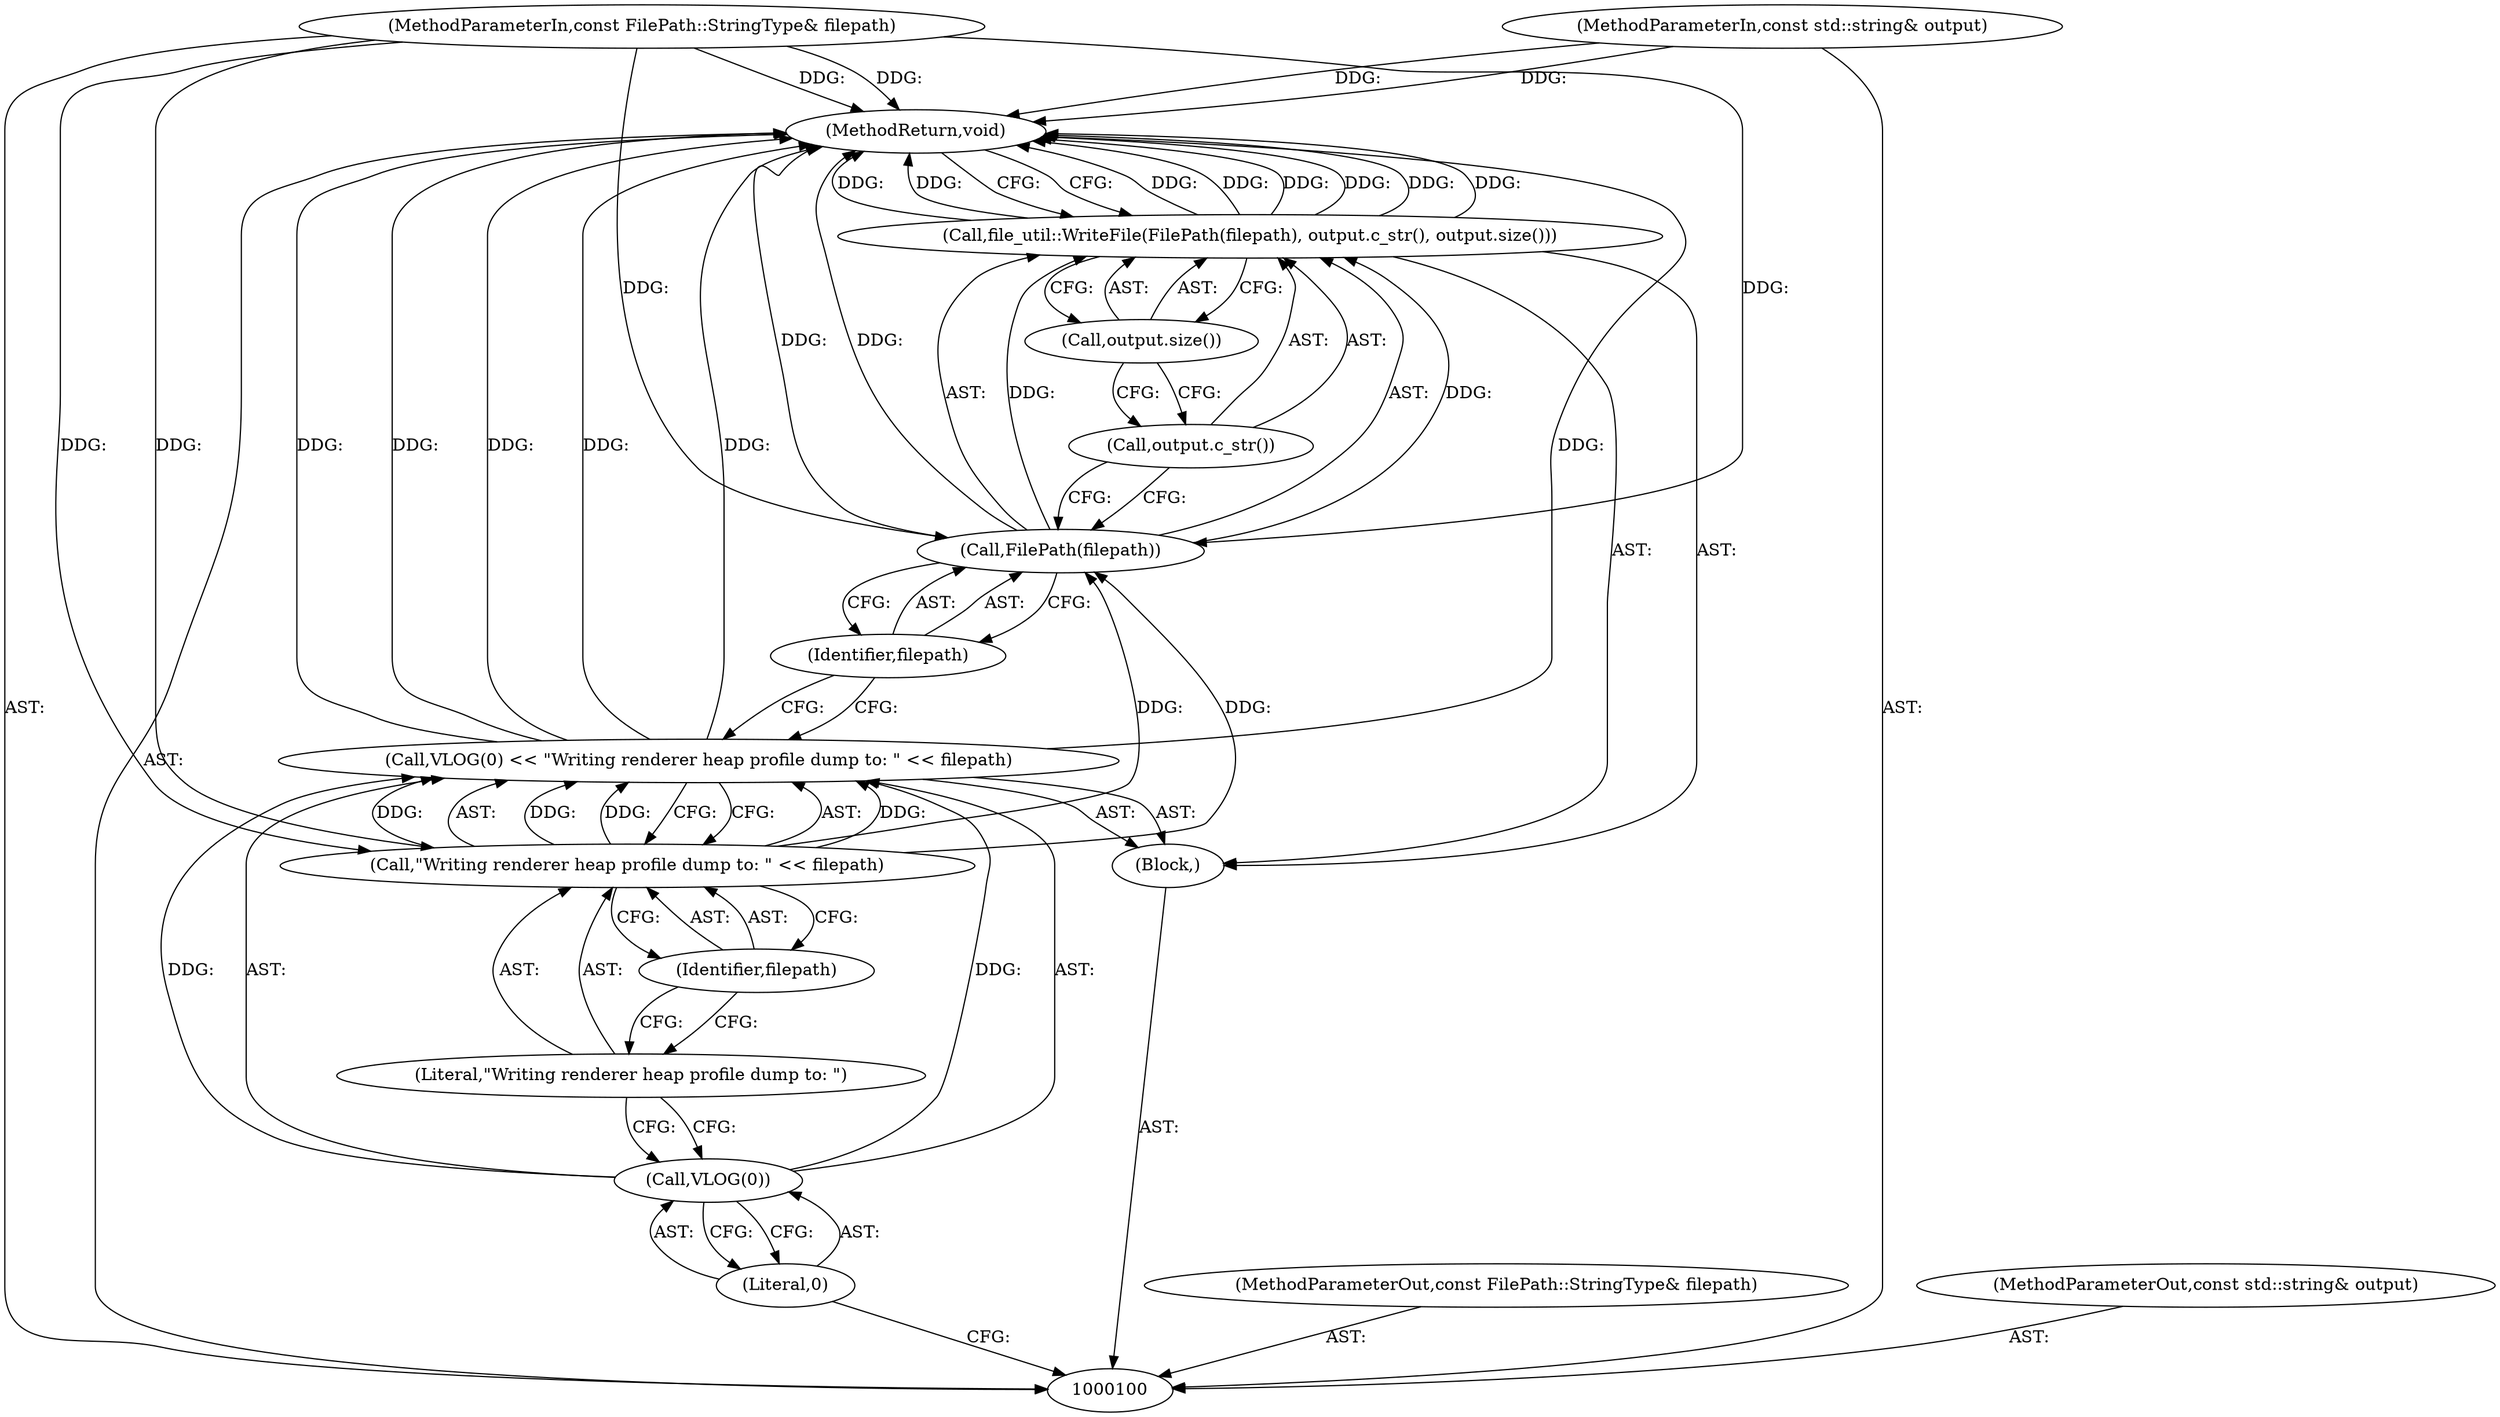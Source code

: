 digraph "1_Chrome_7bc64304a46b76928da4149693bb4e60907e54c8_0" {
"1000115" [label="(MethodReturn,void)"];
"1000101" [label="(MethodParameterIn,const FilePath::StringType& filepath)"];
"1000147" [label="(MethodParameterOut,const FilePath::StringType& filepath)"];
"1000103" [label="(Block,)"];
"1000102" [label="(MethodParameterIn,const std::string& output)"];
"1000148" [label="(MethodParameterOut,const std::string& output)"];
"1000107" [label="(Call,\"Writing renderer heap profile dump to: \" << filepath)"];
"1000108" [label="(Literal,\"Writing renderer heap profile dump to: \")"];
"1000104" [label="(Call,VLOG(0) << \"Writing renderer heap profile dump to: \" << filepath)"];
"1000105" [label="(Call,VLOG(0))"];
"1000109" [label="(Identifier,filepath)"];
"1000106" [label="(Literal,0)"];
"1000110" [label="(Call,file_util::WriteFile(FilePath(filepath), output.c_str(), output.size()))"];
"1000111" [label="(Call,FilePath(filepath))"];
"1000112" [label="(Identifier,filepath)"];
"1000113" [label="(Call,output.c_str())"];
"1000114" [label="(Call,output.size())"];
"1000115" -> "1000100"  [label="AST: "];
"1000115" -> "1000110"  [label="CFG: "];
"1000104" -> "1000115"  [label="DDG: "];
"1000104" -> "1000115"  [label="DDG: "];
"1000104" -> "1000115"  [label="DDG: "];
"1000110" -> "1000115"  [label="DDG: "];
"1000110" -> "1000115"  [label="DDG: "];
"1000110" -> "1000115"  [label="DDG: "];
"1000110" -> "1000115"  [label="DDG: "];
"1000102" -> "1000115"  [label="DDG: "];
"1000111" -> "1000115"  [label="DDG: "];
"1000101" -> "1000115"  [label="DDG: "];
"1000101" -> "1000100"  [label="AST: "];
"1000101" -> "1000115"  [label="DDG: "];
"1000101" -> "1000107"  [label="DDG: "];
"1000101" -> "1000111"  [label="DDG: "];
"1000147" -> "1000100"  [label="AST: "];
"1000103" -> "1000100"  [label="AST: "];
"1000104" -> "1000103"  [label="AST: "];
"1000110" -> "1000103"  [label="AST: "];
"1000102" -> "1000100"  [label="AST: "];
"1000102" -> "1000115"  [label="DDG: "];
"1000148" -> "1000100"  [label="AST: "];
"1000107" -> "1000104"  [label="AST: "];
"1000107" -> "1000109"  [label="CFG: "];
"1000108" -> "1000107"  [label="AST: "];
"1000109" -> "1000107"  [label="AST: "];
"1000104" -> "1000107"  [label="CFG: "];
"1000107" -> "1000104"  [label="DDG: "];
"1000107" -> "1000104"  [label="DDG: "];
"1000101" -> "1000107"  [label="DDG: "];
"1000107" -> "1000111"  [label="DDG: "];
"1000108" -> "1000107"  [label="AST: "];
"1000108" -> "1000105"  [label="CFG: "];
"1000109" -> "1000108"  [label="CFG: "];
"1000104" -> "1000103"  [label="AST: "];
"1000104" -> "1000107"  [label="CFG: "];
"1000105" -> "1000104"  [label="AST: "];
"1000107" -> "1000104"  [label="AST: "];
"1000112" -> "1000104"  [label="CFG: "];
"1000104" -> "1000115"  [label="DDG: "];
"1000104" -> "1000115"  [label="DDG: "];
"1000104" -> "1000115"  [label="DDG: "];
"1000105" -> "1000104"  [label="DDG: "];
"1000107" -> "1000104"  [label="DDG: "];
"1000107" -> "1000104"  [label="DDG: "];
"1000105" -> "1000104"  [label="AST: "];
"1000105" -> "1000106"  [label="CFG: "];
"1000106" -> "1000105"  [label="AST: "];
"1000108" -> "1000105"  [label="CFG: "];
"1000105" -> "1000104"  [label="DDG: "];
"1000109" -> "1000107"  [label="AST: "];
"1000109" -> "1000108"  [label="CFG: "];
"1000107" -> "1000109"  [label="CFG: "];
"1000106" -> "1000105"  [label="AST: "];
"1000106" -> "1000100"  [label="CFG: "];
"1000105" -> "1000106"  [label="CFG: "];
"1000110" -> "1000103"  [label="AST: "];
"1000110" -> "1000114"  [label="CFG: "];
"1000111" -> "1000110"  [label="AST: "];
"1000113" -> "1000110"  [label="AST: "];
"1000114" -> "1000110"  [label="AST: "];
"1000115" -> "1000110"  [label="CFG: "];
"1000110" -> "1000115"  [label="DDG: "];
"1000110" -> "1000115"  [label="DDG: "];
"1000110" -> "1000115"  [label="DDG: "];
"1000110" -> "1000115"  [label="DDG: "];
"1000111" -> "1000110"  [label="DDG: "];
"1000111" -> "1000110"  [label="AST: "];
"1000111" -> "1000112"  [label="CFG: "];
"1000112" -> "1000111"  [label="AST: "];
"1000113" -> "1000111"  [label="CFG: "];
"1000111" -> "1000115"  [label="DDG: "];
"1000111" -> "1000110"  [label="DDG: "];
"1000107" -> "1000111"  [label="DDG: "];
"1000101" -> "1000111"  [label="DDG: "];
"1000112" -> "1000111"  [label="AST: "];
"1000112" -> "1000104"  [label="CFG: "];
"1000111" -> "1000112"  [label="CFG: "];
"1000113" -> "1000110"  [label="AST: "];
"1000113" -> "1000111"  [label="CFG: "];
"1000114" -> "1000113"  [label="CFG: "];
"1000114" -> "1000110"  [label="AST: "];
"1000114" -> "1000113"  [label="CFG: "];
"1000110" -> "1000114"  [label="CFG: "];
}
